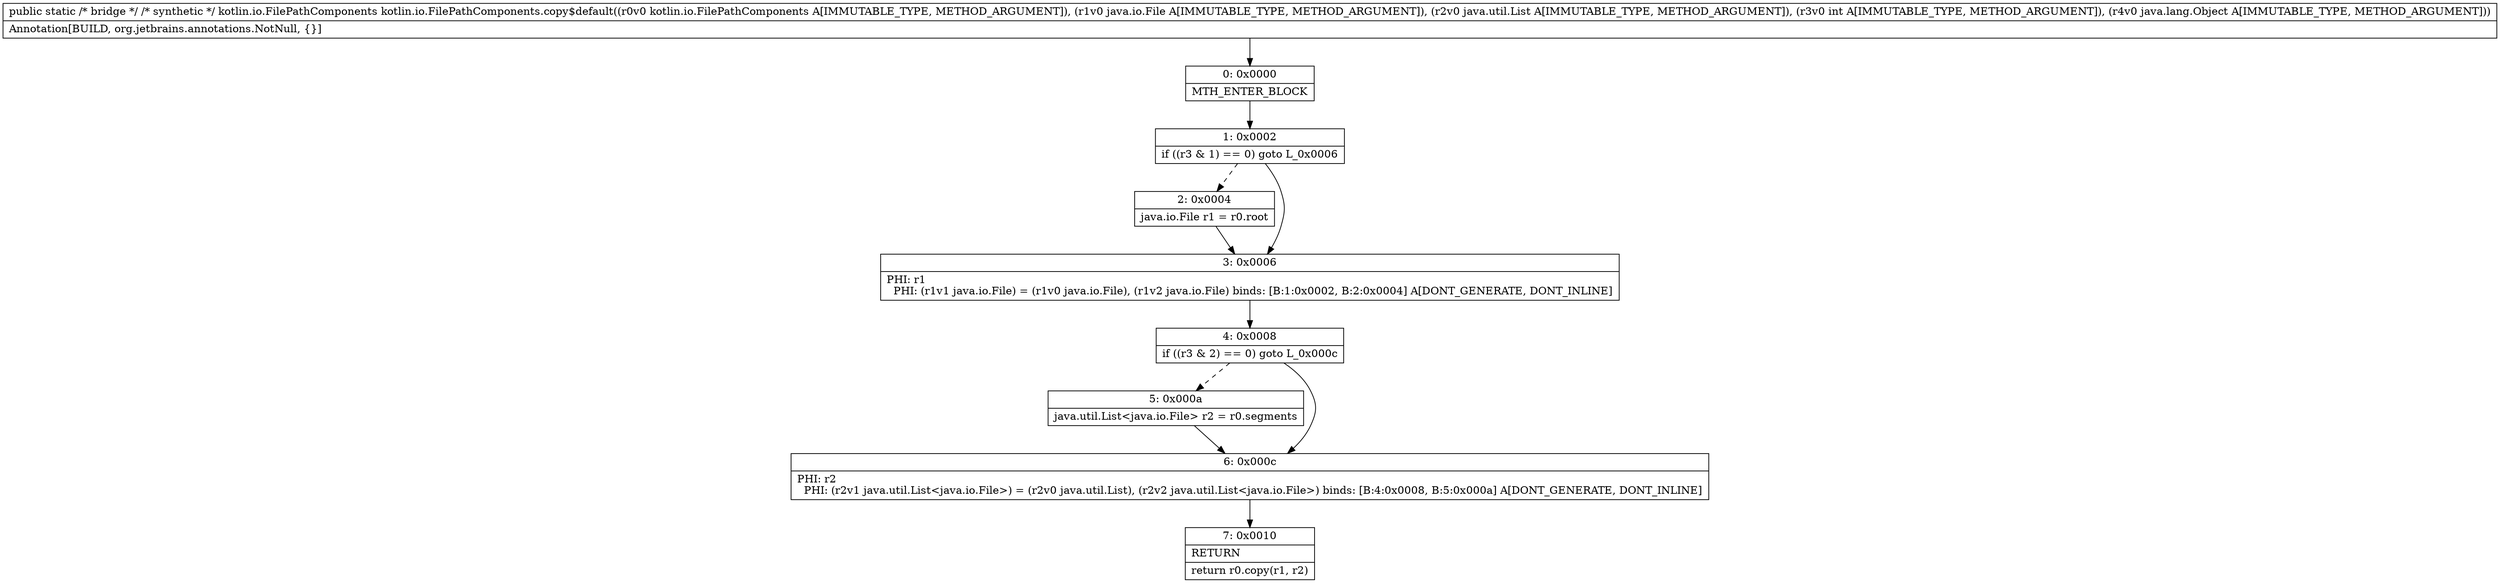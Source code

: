 digraph "CFG forkotlin.io.FilePathComponents.copy$default(Lkotlin\/io\/FilePathComponents;Ljava\/io\/File;Ljava\/util\/List;ILjava\/lang\/Object;)Lkotlin\/io\/FilePathComponents;" {
Node_0 [shape=record,label="{0\:\ 0x0000|MTH_ENTER_BLOCK\l}"];
Node_1 [shape=record,label="{1\:\ 0x0002|if ((r3 & 1) == 0) goto L_0x0006\l}"];
Node_2 [shape=record,label="{2\:\ 0x0004|java.io.File r1 = r0.root\l}"];
Node_3 [shape=record,label="{3\:\ 0x0006|PHI: r1 \l  PHI: (r1v1 java.io.File) = (r1v0 java.io.File), (r1v2 java.io.File) binds: [B:1:0x0002, B:2:0x0004] A[DONT_GENERATE, DONT_INLINE]\l}"];
Node_4 [shape=record,label="{4\:\ 0x0008|if ((r3 & 2) == 0) goto L_0x000c\l}"];
Node_5 [shape=record,label="{5\:\ 0x000a|java.util.List\<java.io.File\> r2 = r0.segments\l}"];
Node_6 [shape=record,label="{6\:\ 0x000c|PHI: r2 \l  PHI: (r2v1 java.util.List\<java.io.File\>) = (r2v0 java.util.List), (r2v2 java.util.List\<java.io.File\>) binds: [B:4:0x0008, B:5:0x000a] A[DONT_GENERATE, DONT_INLINE]\l}"];
Node_7 [shape=record,label="{7\:\ 0x0010|RETURN\l|return r0.copy(r1, r2)\l}"];
MethodNode[shape=record,label="{public static \/* bridge *\/ \/* synthetic *\/ kotlin.io.FilePathComponents kotlin.io.FilePathComponents.copy$default((r0v0 kotlin.io.FilePathComponents A[IMMUTABLE_TYPE, METHOD_ARGUMENT]), (r1v0 java.io.File A[IMMUTABLE_TYPE, METHOD_ARGUMENT]), (r2v0 java.util.List A[IMMUTABLE_TYPE, METHOD_ARGUMENT]), (r3v0 int A[IMMUTABLE_TYPE, METHOD_ARGUMENT]), (r4v0 java.lang.Object A[IMMUTABLE_TYPE, METHOD_ARGUMENT]))  | Annotation[BUILD, org.jetbrains.annotations.NotNull, \{\}]\l}"];
MethodNode -> Node_0;
Node_0 -> Node_1;
Node_1 -> Node_2[style=dashed];
Node_1 -> Node_3;
Node_2 -> Node_3;
Node_3 -> Node_4;
Node_4 -> Node_5[style=dashed];
Node_4 -> Node_6;
Node_5 -> Node_6;
Node_6 -> Node_7;
}

